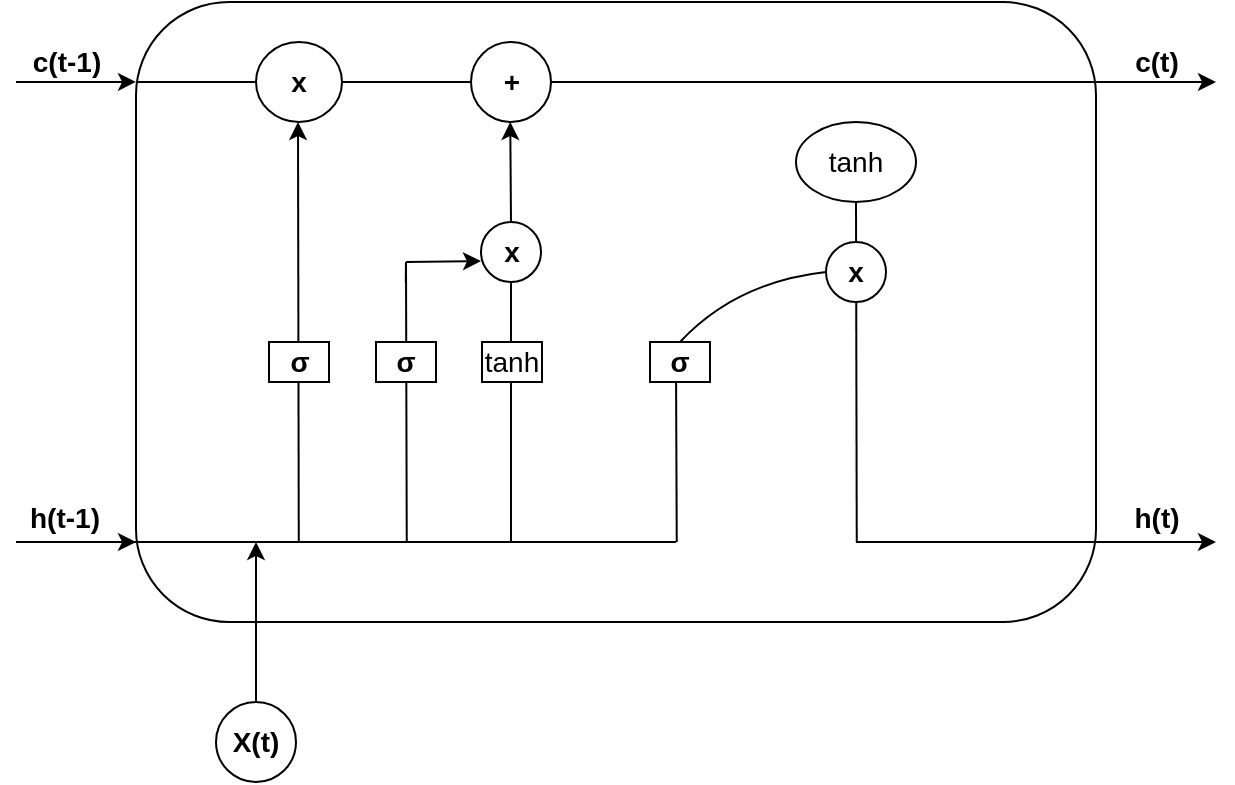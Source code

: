 <mxfile version="20.8.21" type="github">
  <diagram name="第 1 页" id="YQxbBs0BbiNEOquYL5x5">
    <mxGraphModel dx="1050" dy="587" grid="1" gridSize="10" guides="1" tooltips="1" connect="1" arrows="1" fold="1" page="1" pageScale="1" pageWidth="827" pageHeight="1169" math="0" shadow="0">
      <root>
        <mxCell id="0" />
        <mxCell id="1" parent="0" />
        <mxCell id="dB4ynnrVMyyCkjZUkYFl-1" value="" style="rounded=1;whiteSpace=wrap;html=1;" vertex="1" parent="1">
          <mxGeometry x="100" y="210" width="480" height="310" as="geometry" />
        </mxCell>
        <mxCell id="dB4ynnrVMyyCkjZUkYFl-15" value="" style="endArrow=classic;html=1;rounded=0;" edge="1" parent="dB4ynnrVMyyCkjZUkYFl-1">
          <mxGeometry width="50" height="50" relative="1" as="geometry">
            <mxPoint x="81.38" y="270" as="sourcePoint" />
            <mxPoint x="81.005" y="60" as="targetPoint" />
          </mxGeometry>
        </mxCell>
        <mxCell id="dB4ynnrVMyyCkjZUkYFl-17" value="" style="endArrow=classic;html=1;rounded=0;startArrow=none;" edge="1" parent="dB4ynnrVMyyCkjZUkYFl-1" source="dB4ynnrVMyyCkjZUkYFl-18">
          <mxGeometry width="50" height="50" relative="1" as="geometry">
            <mxPoint x="187.5" y="270" as="sourcePoint" />
            <mxPoint x="187.125" y="60" as="targetPoint" />
          </mxGeometry>
        </mxCell>
        <mxCell id="dB4ynnrVMyyCkjZUkYFl-22" value="" style="endArrow=none;html=1;rounded=0;" edge="1" parent="dB4ynnrVMyyCkjZUkYFl-1" target="dB4ynnrVMyyCkjZUkYFl-18">
          <mxGeometry width="50" height="50" relative="1" as="geometry">
            <mxPoint x="187.5" y="270" as="sourcePoint" />
            <mxPoint x="262.125" y="270" as="targetPoint" />
          </mxGeometry>
        </mxCell>
        <mxCell id="dB4ynnrVMyyCkjZUkYFl-18" value="&lt;font style=&quot;font-size: 14px;&quot;&gt;&lt;b&gt;x&lt;/b&gt;&lt;/font&gt;" style="ellipse;whiteSpace=wrap;html=1;aspect=fixed;" vertex="1" parent="dB4ynnrVMyyCkjZUkYFl-1">
          <mxGeometry x="172.5" y="110" width="30" height="30" as="geometry" />
        </mxCell>
        <mxCell id="dB4ynnrVMyyCkjZUkYFl-24" value="" style="endArrow=none;html=1;rounded=0;entryX=0.281;entryY=0.452;entryDx=0;entryDy=0;entryPerimeter=0;endFill=0;" edge="1" parent="dB4ynnrVMyyCkjZUkYFl-1" target="dB4ynnrVMyyCkjZUkYFl-1">
          <mxGeometry width="50" height="50" relative="1" as="geometry">
            <mxPoint x="135.375" y="270" as="sourcePoint" />
            <mxPoint x="135" y="190" as="targetPoint" />
            <Array as="points">
              <mxPoint x="135" y="130" />
            </Array>
          </mxGeometry>
        </mxCell>
        <mxCell id="dB4ynnrVMyyCkjZUkYFl-25" value="" style="endArrow=classic;html=1;rounded=0;" edge="1" parent="dB4ynnrVMyyCkjZUkYFl-1">
          <mxGeometry width="50" height="50" relative="1" as="geometry">
            <mxPoint x="135" y="130" as="sourcePoint" />
            <mxPoint x="172.5" y="129.5" as="targetPoint" />
          </mxGeometry>
        </mxCell>
        <mxCell id="dB4ynnrVMyyCkjZUkYFl-26" value="" style="endArrow=none;html=1;rounded=0;endFill=0;" edge="1" parent="dB4ynnrVMyyCkjZUkYFl-1">
          <mxGeometry width="50" height="50" relative="1" as="geometry">
            <mxPoint x="270.375" y="270" as="sourcePoint" />
            <mxPoint x="270" y="180" as="targetPoint" />
            <Array as="points" />
          </mxGeometry>
        </mxCell>
        <mxCell id="dB4ynnrVMyyCkjZUkYFl-27" value="" style="endArrow=none;html=1;rounded=0;endFill=0;entryX=0.75;entryY=0.323;entryDx=0;entryDy=0;entryPerimeter=0;" edge="1" parent="dB4ynnrVMyyCkjZUkYFl-1" target="dB4ynnrVMyyCkjZUkYFl-1">
          <mxGeometry width="50" height="50" relative="1" as="geometry">
            <mxPoint x="360.375" y="270" as="sourcePoint" />
            <mxPoint x="360" y="180" as="targetPoint" />
            <Array as="points" />
          </mxGeometry>
        </mxCell>
        <mxCell id="dB4ynnrVMyyCkjZUkYFl-28" value="&lt;font style=&quot;font-size: 14px;&quot;&gt;tanh&lt;/font&gt;" style="ellipse;whiteSpace=wrap;html=1;" vertex="1" parent="dB4ynnrVMyyCkjZUkYFl-1">
          <mxGeometry x="330" y="60" width="60" height="40" as="geometry" />
        </mxCell>
        <mxCell id="dB4ynnrVMyyCkjZUkYFl-29" value="" style="endArrow=none;html=1;curved=1;entryX=0;entryY=0.5;entryDx=0;entryDy=0;exitX=0.5;exitY=0;exitDx=0;exitDy=0;" edge="1" parent="dB4ynnrVMyyCkjZUkYFl-1" source="dB4ynnrVMyyCkjZUkYFl-71" target="dB4ynnrVMyyCkjZUkYFl-30">
          <mxGeometry width="50" height="50" relative="1" as="geometry">
            <mxPoint x="270" y="180" as="sourcePoint" />
            <mxPoint x="360" y="140" as="targetPoint" />
            <Array as="points">
              <mxPoint x="300" y="140" />
            </Array>
          </mxGeometry>
        </mxCell>
        <mxCell id="dB4ynnrVMyyCkjZUkYFl-30" value="&lt;font style=&quot;font-size: 14px;&quot;&gt;&lt;b&gt;x&lt;/b&gt;&lt;/font&gt;" style="ellipse;whiteSpace=wrap;html=1;aspect=fixed;" vertex="1" parent="dB4ynnrVMyyCkjZUkYFl-1">
          <mxGeometry x="345" y="120" width="30" height="30" as="geometry" />
        </mxCell>
        <mxCell id="dB4ynnrVMyyCkjZUkYFl-5" value="&lt;font style=&quot;font-size: 14px;&quot;&gt;&lt;b&gt;x&lt;/b&gt;&lt;/font&gt;" style="ellipse;whiteSpace=wrap;html=1;aspect=fixed;" vertex="1" parent="dB4ynnrVMyyCkjZUkYFl-1">
          <mxGeometry x="60" y="20" width="43" height="40" as="geometry" />
        </mxCell>
        <mxCell id="dB4ynnrVMyyCkjZUkYFl-8" value="&lt;font style=&quot;font-size: 14px;&quot;&gt;&lt;b&gt;+&lt;/b&gt;&lt;/font&gt;" style="ellipse;whiteSpace=wrap;html=1;aspect=fixed;" vertex="1" parent="dB4ynnrVMyyCkjZUkYFl-1">
          <mxGeometry x="167.5" y="20" width="40" height="40" as="geometry" />
        </mxCell>
        <mxCell id="dB4ynnrVMyyCkjZUkYFl-9" value="" style="endArrow=none;html=1;rounded=0;startArrow=none;" edge="1" parent="dB4ynnrVMyyCkjZUkYFl-1" source="dB4ynnrVMyyCkjZUkYFl-5" target="dB4ynnrVMyyCkjZUkYFl-8">
          <mxGeometry width="50" height="50" relative="1" as="geometry">
            <mxPoint x="130" y="40" as="sourcePoint" />
            <mxPoint x="690" y="40" as="targetPoint" />
          </mxGeometry>
        </mxCell>
        <mxCell id="dB4ynnrVMyyCkjZUkYFl-51" value="&lt;font style=&quot;font-size: 14px;&quot;&gt;&lt;b&gt;σ&lt;/b&gt;&lt;/font&gt;" style="rounded=0;whiteSpace=wrap;html=1;" vertex="1" parent="dB4ynnrVMyyCkjZUkYFl-1">
          <mxGeometry x="120" y="170" width="30" height="20" as="geometry" />
        </mxCell>
        <mxCell id="dB4ynnrVMyyCkjZUkYFl-68" value="&lt;font style=&quot;font-size: 14px;&quot;&gt;&lt;b&gt;σ&lt;/b&gt;&lt;/font&gt;" style="rounded=0;whiteSpace=wrap;html=1;" vertex="1" parent="dB4ynnrVMyyCkjZUkYFl-1">
          <mxGeometry x="66.5" y="170" width="30" height="20" as="geometry" />
        </mxCell>
        <mxCell id="dB4ynnrVMyyCkjZUkYFl-69" value="&lt;font style=&quot;font-size: 14px;&quot;&gt;tanh&lt;/font&gt;" style="rounded=0;whiteSpace=wrap;html=1;" vertex="1" parent="dB4ynnrVMyyCkjZUkYFl-1">
          <mxGeometry x="173" y="170" width="30" height="20" as="geometry" />
        </mxCell>
        <mxCell id="dB4ynnrVMyyCkjZUkYFl-71" value="&lt;font style=&quot;font-size: 14px;&quot;&gt;&lt;b&gt;σ&lt;/b&gt;&lt;/font&gt;" style="rounded=0;whiteSpace=wrap;html=1;" vertex="1" parent="dB4ynnrVMyyCkjZUkYFl-1">
          <mxGeometry x="257" y="170" width="30" height="20" as="geometry" />
        </mxCell>
        <mxCell id="dB4ynnrVMyyCkjZUkYFl-2" value="" style="endArrow=classic;html=1;rounded=0;entryX=0;entryY=0.129;entryDx=0;entryDy=0;entryPerimeter=0;" edge="1" parent="1" target="dB4ynnrVMyyCkjZUkYFl-1">
          <mxGeometry width="50" height="50" relative="1" as="geometry">
            <mxPoint x="40" y="250" as="sourcePoint" />
            <mxPoint x="70" y="250" as="targetPoint" />
          </mxGeometry>
        </mxCell>
        <mxCell id="dB4ynnrVMyyCkjZUkYFl-4" value="" style="endArrow=classic;html=1;rounded=0;startArrow=none;" edge="1" parent="1" source="dB4ynnrVMyyCkjZUkYFl-8">
          <mxGeometry width="50" height="50" relative="1" as="geometry">
            <mxPoint x="100" y="250" as="sourcePoint" />
            <mxPoint x="640" y="250" as="targetPoint" />
          </mxGeometry>
        </mxCell>
        <mxCell id="dB4ynnrVMyyCkjZUkYFl-7" value="" style="endArrow=none;html=1;rounded=0;" edge="1" parent="1" target="dB4ynnrVMyyCkjZUkYFl-5">
          <mxGeometry width="50" height="50" relative="1" as="geometry">
            <mxPoint x="100" y="250" as="sourcePoint" />
            <mxPoint x="790" y="250" as="targetPoint" />
          </mxGeometry>
        </mxCell>
        <mxCell id="dB4ynnrVMyyCkjZUkYFl-10" value="" style="endArrow=classic;html=1;rounded=0;entryX=0;entryY=0.129;entryDx=0;entryDy=0;entryPerimeter=0;" edge="1" parent="1">
          <mxGeometry width="50" height="50" relative="1" as="geometry">
            <mxPoint x="40" y="480" as="sourcePoint" />
            <mxPoint x="100" y="480" as="targetPoint" />
          </mxGeometry>
        </mxCell>
        <mxCell id="dB4ynnrVMyyCkjZUkYFl-11" value="" style="endArrow=none;html=1;rounded=0;endFill=0;" edge="1" parent="1">
          <mxGeometry width="50" height="50" relative="1" as="geometry">
            <mxPoint x="94" y="480" as="sourcePoint" />
            <mxPoint x="370" y="480" as="targetPoint" />
          </mxGeometry>
        </mxCell>
        <mxCell id="dB4ynnrVMyyCkjZUkYFl-12" value="" style="endArrow=classic;html=1;rounded=0;exitX=0.813;exitY=0.871;exitDx=0;exitDy=0;exitPerimeter=0;" edge="1" parent="1" source="dB4ynnrVMyyCkjZUkYFl-1">
          <mxGeometry width="50" height="50" relative="1" as="geometry">
            <mxPoint x="650" y="480" as="sourcePoint" />
            <mxPoint x="640" y="480" as="targetPoint" />
            <Array as="points">
              <mxPoint x="460" y="480" />
              <mxPoint x="550" y="480" />
              <mxPoint x="640" y="480" />
            </Array>
          </mxGeometry>
        </mxCell>
        <mxCell id="dB4ynnrVMyyCkjZUkYFl-13" value="" style="endArrow=classic;html=1;rounded=0;startArrow=none;" edge="1" parent="1" source="dB4ynnrVMyyCkjZUkYFl-14">
          <mxGeometry width="50" height="50" relative="1" as="geometry">
            <mxPoint x="160" y="570" as="sourcePoint" />
            <mxPoint x="160" y="480" as="targetPoint" />
          </mxGeometry>
        </mxCell>
        <mxCell id="dB4ynnrVMyyCkjZUkYFl-73" value="&lt;font style=&quot;font-size: 14px;&quot;&gt;&lt;b&gt;c(t-1)&lt;/b&gt;&lt;/font&gt;" style="text;html=1;align=center;verticalAlign=middle;resizable=0;points=[];autosize=1;strokeColor=none;fillColor=none;" vertex="1" parent="1">
          <mxGeometry x="35" y="225" width="60" height="30" as="geometry" />
        </mxCell>
        <mxCell id="dB4ynnrVMyyCkjZUkYFl-74" value="&lt;font style=&quot;font-size: 14px;&quot;&gt;&lt;b&gt;c(t)&lt;/b&gt;&lt;/font&gt;" style="text;html=1;align=center;verticalAlign=middle;resizable=0;points=[];autosize=1;strokeColor=none;fillColor=none;" vertex="1" parent="1">
          <mxGeometry x="585" y="225" width="50" height="30" as="geometry" />
        </mxCell>
        <mxCell id="dB4ynnrVMyyCkjZUkYFl-75" value="&lt;font style=&quot;font-size: 14px;&quot;&gt;&lt;b&gt;h(t)&lt;/b&gt;&lt;/font&gt;" style="text;html=1;align=center;verticalAlign=middle;resizable=0;points=[];autosize=1;strokeColor=none;fillColor=none;" vertex="1" parent="1">
          <mxGeometry x="585" y="453" width="50" height="30" as="geometry" />
        </mxCell>
        <mxCell id="dB4ynnrVMyyCkjZUkYFl-76" value="&lt;font style=&quot;font-size: 14px;&quot;&gt;&lt;b&gt;h(t-1)&lt;/b&gt;&lt;/font&gt;" style="text;html=1;align=center;verticalAlign=middle;resizable=0;points=[];autosize=1;strokeColor=none;fillColor=none;" vertex="1" parent="1">
          <mxGeometry x="34" y="453" width="60" height="30" as="geometry" />
        </mxCell>
        <mxCell id="dB4ynnrVMyyCkjZUkYFl-77" value="" style="endArrow=none;html=1;rounded=0;" edge="1" parent="1" target="dB4ynnrVMyyCkjZUkYFl-14">
          <mxGeometry width="50" height="50" relative="1" as="geometry">
            <mxPoint x="160" y="570" as="sourcePoint" />
            <mxPoint x="160" y="480" as="targetPoint" />
          </mxGeometry>
        </mxCell>
        <mxCell id="dB4ynnrVMyyCkjZUkYFl-14" value="&lt;font style=&quot;font-size: 14px;&quot;&gt;&lt;b&gt;X(t)&lt;/b&gt;&lt;/font&gt;" style="ellipse;whiteSpace=wrap;html=1;aspect=fixed;" vertex="1" parent="1">
          <mxGeometry x="140" y="560" width="40" height="40" as="geometry" />
        </mxCell>
      </root>
    </mxGraphModel>
  </diagram>
</mxfile>
